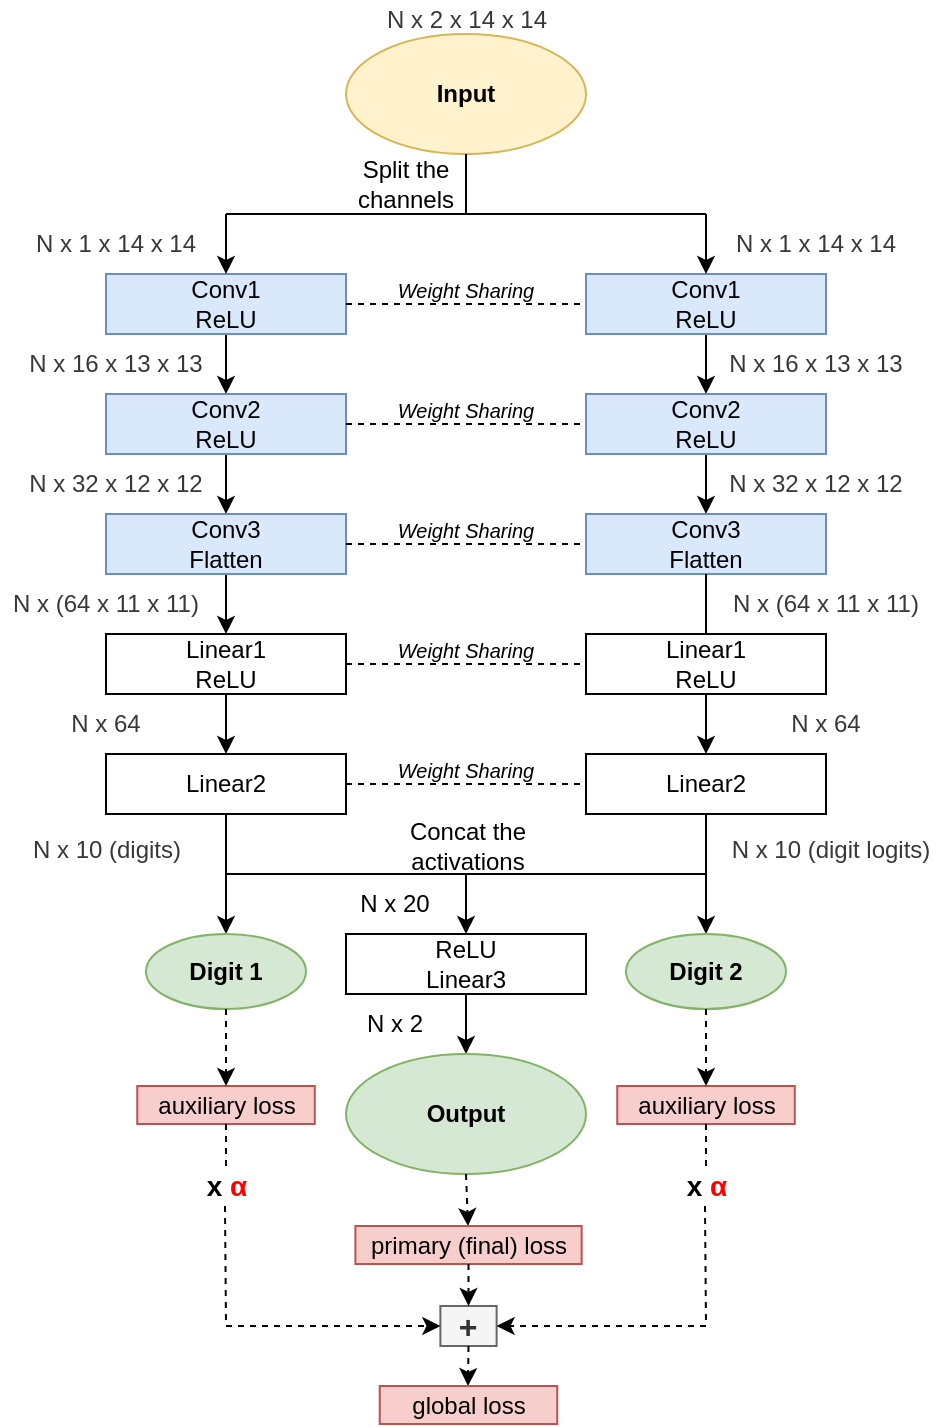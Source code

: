 <mxfile version="13.1.1" type="github">
  <diagram id="YVaPS0NW_fkGxbB0hOCl" name="Page-1">
    <mxGraphModel dx="1102" dy="538" grid="1" gridSize="10" guides="1" tooltips="1" connect="1" arrows="1" fold="1" page="1" pageScale="1" pageWidth="827" pageHeight="1169" math="0" shadow="0">
      <root>
        <mxCell id="0" />
        <mxCell id="1" parent="0" />
        <mxCell id="RyGLwnKeglVECxxGWKU3-21" value="" style="group" parent="1" vertex="1" connectable="0">
          <mxGeometry x="127.5" y="19" width="467.5" height="585" as="geometry" />
        </mxCell>
        <mxCell id="h3Otb9-q0aWc2A8WtiWL-3" value="Input" style="ellipse;whiteSpace=wrap;html=1;direction=east;fillColor=#fff2cc;strokeColor=#d6b656;fontStyle=1" parent="RyGLwnKeglVECxxGWKU3-21" vertex="1">
          <mxGeometry x="172.5" y="15" width="120" height="60" as="geometry" />
        </mxCell>
        <mxCell id="h3Otb9-q0aWc2A8WtiWL-5" value="Split the channels" style="text;html=1;strokeColor=none;fillColor=none;align=center;verticalAlign=middle;whiteSpace=wrap;rounded=0;direction=east;" parent="RyGLwnKeglVECxxGWKU3-21" vertex="1">
          <mxGeometry x="172.5" y="82.5" width="60" height="15" as="geometry" />
        </mxCell>
        <mxCell id="h3Otb9-q0aWc2A8WtiWL-14" style="edgeStyle=orthogonalEdgeStyle;rounded=0;orthogonalLoop=1;jettySize=auto;html=1;exitX=0.5;exitY=1;exitDx=0;exitDy=0;entryX=0.5;entryY=1;entryDx=0;entryDy=0;" parent="RyGLwnKeglVECxxGWKU3-21" source="h3Otb9-q0aWc2A8WtiWL-7" edge="1">
          <mxGeometry relative="1" as="geometry">
            <mxPoint x="112.5" y="195" as="targetPoint" />
          </mxGeometry>
        </mxCell>
        <mxCell id="h3Otb9-q0aWc2A8WtiWL-7" value="Conv1&lt;br&gt;ReLU" style="rounded=0;whiteSpace=wrap;html=1;direction=east;fillColor=#dae8fc;strokeColor=#6c8ebf;" parent="RyGLwnKeglVECxxGWKU3-21" vertex="1">
          <mxGeometry x="52.5" y="135.0" width="120" height="30" as="geometry" />
        </mxCell>
        <mxCell id="h3Otb9-q0aWc2A8WtiWL-8" value="" style="endArrow=none;html=1;entryX=0.5;entryY=1;entryDx=0;entryDy=0;exitX=0.5;exitY=1;exitDx=0;exitDy=0;" parent="RyGLwnKeglVECxxGWKU3-21" target="h3Otb9-q0aWc2A8WtiWL-3" edge="1">
          <mxGeometry width="50" height="50" relative="1" as="geometry">
            <mxPoint x="232.5" y="105.0" as="sourcePoint" />
            <mxPoint x="312.5" y="195" as="targetPoint" />
          </mxGeometry>
        </mxCell>
        <mxCell id="h3Otb9-q0aWc2A8WtiWL-9" value="" style="endArrow=none;html=1;" parent="RyGLwnKeglVECxxGWKU3-21" edge="1">
          <mxGeometry width="50" height="50" relative="1" as="geometry">
            <mxPoint x="112.5" y="105.0" as="sourcePoint" />
            <mxPoint x="352.5" y="105.0" as="targetPoint" />
          </mxGeometry>
        </mxCell>
        <mxCell id="h3Otb9-q0aWc2A8WtiWL-10" value="" style="endArrow=classic;html=1;" parent="RyGLwnKeglVECxxGWKU3-21" edge="1">
          <mxGeometry width="50" height="50" relative="1" as="geometry">
            <mxPoint x="112.5" y="105.0" as="sourcePoint" />
            <mxPoint x="112.5" y="135.0" as="targetPoint" />
          </mxGeometry>
        </mxCell>
        <mxCell id="h3Otb9-q0aWc2A8WtiWL-12" value="N x 1 x 14 x 14" style="text;html=1;strokeColor=none;fillColor=none;align=center;verticalAlign=middle;whiteSpace=wrap;rounded=0;direction=east;fontColor=#383838;" parent="RyGLwnKeglVECxxGWKU3-21" vertex="1">
          <mxGeometry x="12.5" y="112.5" width="90" height="15" as="geometry" />
        </mxCell>
        <mxCell id="h3Otb9-q0aWc2A8WtiWL-13" value="N x 16 x 13 x 13" style="text;html=1;strokeColor=none;fillColor=none;align=center;verticalAlign=middle;whiteSpace=wrap;rounded=0;direction=east;fontColor=#383838;" parent="RyGLwnKeglVECxxGWKU3-21" vertex="1">
          <mxGeometry x="12.5" y="172.5" width="90" height="15" as="geometry" />
        </mxCell>
        <mxCell id="h3Otb9-q0aWc2A8WtiWL-20" style="edgeStyle=orthogonalEdgeStyle;rounded=0;orthogonalLoop=1;jettySize=auto;html=1;exitX=0.5;exitY=1;exitDx=0;exitDy=0;entryX=0.5;entryY=1;entryDx=0;entryDy=0;" parent="RyGLwnKeglVECxxGWKU3-21" source="h3Otb9-q0aWc2A8WtiWL-15" edge="1">
          <mxGeometry relative="1" as="geometry">
            <mxPoint x="112.5" y="255" as="targetPoint" />
          </mxGeometry>
        </mxCell>
        <mxCell id="h3Otb9-q0aWc2A8WtiWL-15" value="Conv2&lt;br&gt;ReLU" style="rounded=0;whiteSpace=wrap;html=1;direction=east;fillColor=#dae8fc;strokeColor=#6c8ebf;" parent="RyGLwnKeglVECxxGWKU3-21" vertex="1">
          <mxGeometry x="52.5" y="195" width="120" height="30" as="geometry" />
        </mxCell>
        <mxCell id="h3Otb9-q0aWc2A8WtiWL-16" style="edgeStyle=orthogonalEdgeStyle;rounded=0;orthogonalLoop=1;jettySize=auto;html=1;exitX=0.5;exitY=1;exitDx=0;exitDy=0;" parent="RyGLwnKeglVECxxGWKU3-21" source="h3Otb9-q0aWc2A8WtiWL-7" target="h3Otb9-q0aWc2A8WtiWL-7" edge="1">
          <mxGeometry relative="1" as="geometry" />
        </mxCell>
        <mxCell id="h3Otb9-q0aWc2A8WtiWL-42" style="edgeStyle=orthogonalEdgeStyle;rounded=0;orthogonalLoop=1;jettySize=auto;html=1;exitX=0.5;exitY=1;exitDx=0;exitDy=0;entryX=0.5;entryY=1;entryDx=0;entryDy=0;" parent="RyGLwnKeglVECxxGWKU3-21" source="h3Otb9-q0aWc2A8WtiWL-21" edge="1">
          <mxGeometry relative="1" as="geometry">
            <mxPoint x="112.5" y="315" as="targetPoint" />
          </mxGeometry>
        </mxCell>
        <mxCell id="h3Otb9-q0aWc2A8WtiWL-21" value="Conv3&lt;br&gt;Flatten" style="rounded=0;whiteSpace=wrap;html=1;direction=east;fillColor=#dae8fc;strokeColor=#6c8ebf;" parent="RyGLwnKeglVECxxGWKU3-21" vertex="1">
          <mxGeometry x="52.5" y="255" width="120" height="30" as="geometry" />
        </mxCell>
        <mxCell id="h3Otb9-q0aWc2A8WtiWL-23" value="N x 32 x 12 x 12" style="text;html=1;strokeColor=none;fillColor=none;align=center;verticalAlign=middle;whiteSpace=wrap;rounded=0;direction=east;fontColor=#383838;" parent="RyGLwnKeglVECxxGWKU3-21" vertex="1">
          <mxGeometry x="12.5" y="232.5" width="90" height="15" as="geometry" />
        </mxCell>
        <mxCell id="h3Otb9-q0aWc2A8WtiWL-25" value="N x (64 x 11 x 11)" style="text;html=1;strokeColor=none;fillColor=none;align=center;verticalAlign=middle;whiteSpace=wrap;rounded=0;direction=east;fontColor=#383838;" parent="RyGLwnKeglVECxxGWKU3-21" vertex="1">
          <mxGeometry x="2.5" y="292.5" width="100" height="15" as="geometry" />
        </mxCell>
        <mxCell id="h3Otb9-q0aWc2A8WtiWL-28" style="edgeStyle=orthogonalEdgeStyle;rounded=0;orthogonalLoop=1;jettySize=auto;html=1;exitX=0.5;exitY=1;exitDx=0;exitDy=0;entryX=0.5;entryY=1;entryDx=0;entryDy=0;" parent="RyGLwnKeglVECxxGWKU3-21" source="h3Otb9-q0aWc2A8WtiWL-29" edge="1">
          <mxGeometry relative="1" as="geometry">
            <mxPoint x="352.5" y="195" as="targetPoint" />
          </mxGeometry>
        </mxCell>
        <mxCell id="h3Otb9-q0aWc2A8WtiWL-29" value="Conv1&lt;br&gt;ReLU" style="rounded=0;whiteSpace=wrap;html=1;direction=east;fillColor=#dae8fc;strokeColor=#6c8ebf;" parent="RyGLwnKeglVECxxGWKU3-21" vertex="1">
          <mxGeometry x="292.5" y="135.0" width="120" height="30" as="geometry" />
        </mxCell>
        <mxCell id="h3Otb9-q0aWc2A8WtiWL-30" value="" style="endArrow=classic;html=1;" parent="RyGLwnKeglVECxxGWKU3-21" edge="1">
          <mxGeometry width="50" height="50" relative="1" as="geometry">
            <mxPoint x="352.5" y="105.0" as="sourcePoint" />
            <mxPoint x="352.5" y="135.0" as="targetPoint" />
          </mxGeometry>
        </mxCell>
        <mxCell id="h3Otb9-q0aWc2A8WtiWL-31" value="N x 1 x 14 x 14" style="text;html=1;strokeColor=none;fillColor=none;align=center;verticalAlign=middle;whiteSpace=wrap;rounded=0;direction=east;fontColor=#383838;" parent="RyGLwnKeglVECxxGWKU3-21" vertex="1">
          <mxGeometry x="362.5" y="112.5" width="90" height="15" as="geometry" />
        </mxCell>
        <mxCell id="h3Otb9-q0aWc2A8WtiWL-32" value="N x 16 x 13 x 13" style="text;html=1;strokeColor=none;fillColor=none;align=center;verticalAlign=middle;whiteSpace=wrap;rounded=0;direction=east;fontColor=#383838;" parent="RyGLwnKeglVECxxGWKU3-21" vertex="1">
          <mxGeometry x="362.5" y="172.5" width="90" height="15" as="geometry" />
        </mxCell>
        <mxCell id="h3Otb9-q0aWc2A8WtiWL-33" style="edgeStyle=orthogonalEdgeStyle;rounded=0;orthogonalLoop=1;jettySize=auto;html=1;exitX=0.5;exitY=1;exitDx=0;exitDy=0;entryX=0.5;entryY=1;entryDx=0;entryDy=0;" parent="RyGLwnKeglVECxxGWKU3-21" source="h3Otb9-q0aWc2A8WtiWL-34" edge="1">
          <mxGeometry relative="1" as="geometry">
            <mxPoint x="352.5" y="255" as="targetPoint" />
          </mxGeometry>
        </mxCell>
        <mxCell id="h3Otb9-q0aWc2A8WtiWL-34" value="Conv2&lt;br&gt;ReLU" style="rounded=0;whiteSpace=wrap;html=1;direction=east;fillColor=#dae8fc;strokeColor=#6c8ebf;" parent="RyGLwnKeglVECxxGWKU3-21" vertex="1">
          <mxGeometry x="292.5" y="195" width="120" height="30" as="geometry" />
        </mxCell>
        <mxCell id="h3Otb9-q0aWc2A8WtiWL-35" style="edgeStyle=orthogonalEdgeStyle;rounded=0;orthogonalLoop=1;jettySize=auto;html=1;exitX=0.5;exitY=1;exitDx=0;exitDy=0;" parent="RyGLwnKeglVECxxGWKU3-21" source="h3Otb9-q0aWc2A8WtiWL-29" target="h3Otb9-q0aWc2A8WtiWL-29" edge="1">
          <mxGeometry relative="1" as="geometry" />
        </mxCell>
        <mxCell id="h3Otb9-q0aWc2A8WtiWL-36" value="Conv3&lt;br&gt;Flatten" style="rounded=0;whiteSpace=wrap;html=1;direction=east;fillColor=#dae8fc;strokeColor=#6c8ebf;" parent="RyGLwnKeglVECxxGWKU3-21" vertex="1">
          <mxGeometry x="292.5" y="255" width="120" height="30" as="geometry" />
        </mxCell>
        <mxCell id="h3Otb9-q0aWc2A8WtiWL-37" value="N x 32 x 12 x 12" style="text;html=1;strokeColor=none;fillColor=none;align=center;verticalAlign=middle;whiteSpace=wrap;rounded=0;direction=east;fontColor=#383838;" parent="RyGLwnKeglVECxxGWKU3-21" vertex="1">
          <mxGeometry x="362.5" y="232.5" width="90" height="15" as="geometry" />
        </mxCell>
        <mxCell id="h3Otb9-q0aWc2A8WtiWL-39" value="" style="endArrow=none;html=1;exitX=0.5;exitY=1;exitDx=0;exitDy=0;entryX=0.5;entryY=1;entryDx=0;entryDy=0;" parent="RyGLwnKeglVECxxGWKU3-21" source="h3Otb9-q0aWc2A8WtiWL-36" edge="1">
          <mxGeometry width="50" height="50" relative="1" as="geometry">
            <mxPoint x="502.5" y="232.5" as="sourcePoint" />
            <mxPoint x="352.5" y="315" as="targetPoint" />
          </mxGeometry>
        </mxCell>
        <mxCell id="h3Otb9-q0aWc2A8WtiWL-44" style="edgeStyle=orthogonalEdgeStyle;rounded=0;orthogonalLoop=1;jettySize=auto;html=1;exitX=0.5;exitY=1;exitDx=0;exitDy=0;entryX=0.5;entryY=1;entryDx=0;entryDy=0;" parent="RyGLwnKeglVECxxGWKU3-21" source="h3Otb9-q0aWc2A8WtiWL-43" edge="1">
          <mxGeometry relative="1" as="geometry">
            <mxPoint x="112.5" y="375" as="targetPoint" />
          </mxGeometry>
        </mxCell>
        <mxCell id="h3Otb9-q0aWc2A8WtiWL-43" value="Linear1&lt;br&gt;ReLU" style="rounded=0;whiteSpace=wrap;html=1;direction=east;" parent="RyGLwnKeglVECxxGWKU3-21" vertex="1">
          <mxGeometry x="52.5" y="315" width="120" height="30" as="geometry" />
        </mxCell>
        <mxCell id="h3Otb9-q0aWc2A8WtiWL-45" value="N x 64" style="text;html=1;strokeColor=none;fillColor=none;align=center;verticalAlign=middle;whiteSpace=wrap;rounded=0;direction=east;fontColor=#383838;" parent="RyGLwnKeglVECxxGWKU3-21" vertex="1">
          <mxGeometry x="2.5" y="352.5" width="100" height="15" as="geometry" />
        </mxCell>
        <mxCell id="h3Otb9-q0aWc2A8WtiWL-46" value="Linear2" style="rounded=0;whiteSpace=wrap;html=1;direction=east;" parent="RyGLwnKeglVECxxGWKU3-21" vertex="1">
          <mxGeometry x="52.5" y="375" width="120" height="30" as="geometry" />
        </mxCell>
        <mxCell id="h3Otb9-q0aWc2A8WtiWL-48" value="N x 10 (digits)" style="text;html=1;strokeColor=none;fillColor=none;align=center;verticalAlign=middle;whiteSpace=wrap;rounded=0;direction=east;fontColor=#383838;" parent="RyGLwnKeglVECxxGWKU3-21" vertex="1">
          <mxGeometry y="415.875" width="105" height="15" as="geometry" />
        </mxCell>
        <mxCell id="h3Otb9-q0aWc2A8WtiWL-49" value="" style="endArrow=none;html=1;exitX=0.5;exitY=1;exitDx=0;exitDy=0;entryX=0.5;entryY=1;entryDx=0;entryDy=0;" parent="RyGLwnKeglVECxxGWKU3-21" source="h3Otb9-q0aWc2A8WtiWL-46" edge="1">
          <mxGeometry width="50" height="50" relative="1" as="geometry">
            <mxPoint x="262.5" y="352.5" as="sourcePoint" />
            <mxPoint x="112.5" y="435" as="targetPoint" />
          </mxGeometry>
        </mxCell>
        <mxCell id="h3Otb9-q0aWc2A8WtiWL-50" value="N x (64 x 11 x 11)" style="text;html=1;strokeColor=none;fillColor=none;align=center;verticalAlign=middle;whiteSpace=wrap;rounded=0;direction=east;fontColor=#383838;" parent="RyGLwnKeglVECxxGWKU3-21" vertex="1">
          <mxGeometry x="362.5" y="292.5" width="100" height="15" as="geometry" />
        </mxCell>
        <mxCell id="h3Otb9-q0aWc2A8WtiWL-51" style="edgeStyle=orthogonalEdgeStyle;rounded=0;orthogonalLoop=1;jettySize=auto;html=1;exitX=0.5;exitY=1;exitDx=0;exitDy=0;entryX=0.5;entryY=1;entryDx=0;entryDy=0;" parent="RyGLwnKeglVECxxGWKU3-21" source="h3Otb9-q0aWc2A8WtiWL-52" edge="1">
          <mxGeometry relative="1" as="geometry">
            <mxPoint x="352.5" y="375" as="targetPoint" />
          </mxGeometry>
        </mxCell>
        <mxCell id="h3Otb9-q0aWc2A8WtiWL-52" value="Linear1&lt;br&gt;ReLU" style="rounded=0;whiteSpace=wrap;html=1;direction=east;" parent="RyGLwnKeglVECxxGWKU3-21" vertex="1">
          <mxGeometry x="292.5" y="315" width="120" height="30" as="geometry" />
        </mxCell>
        <mxCell id="h3Otb9-q0aWc2A8WtiWL-53" value="N x 64" style="text;html=1;strokeColor=none;fillColor=none;align=center;verticalAlign=middle;whiteSpace=wrap;rounded=0;direction=east;fontColor=#383838;" parent="RyGLwnKeglVECxxGWKU3-21" vertex="1">
          <mxGeometry x="362.5" y="352.5" width="100" height="15" as="geometry" />
        </mxCell>
        <mxCell id="h3Otb9-q0aWc2A8WtiWL-54" value="Linear2" style="rounded=0;whiteSpace=wrap;html=1;direction=east;" parent="RyGLwnKeglVECxxGWKU3-21" vertex="1">
          <mxGeometry x="292.5" y="375" width="120" height="30" as="geometry" />
        </mxCell>
        <mxCell id="h3Otb9-q0aWc2A8WtiWL-55" value="N x 10 (digit logits)" style="text;html=1;strokeColor=none;fillColor=none;align=center;verticalAlign=middle;whiteSpace=wrap;rounded=0;direction=east;fontColor=#383838;" parent="RyGLwnKeglVECxxGWKU3-21" vertex="1">
          <mxGeometry x="362.5" y="415.875" width="105" height="15" as="geometry" />
        </mxCell>
        <mxCell id="h3Otb9-q0aWc2A8WtiWL-56" value="" style="endArrow=none;html=1;exitX=0.5;exitY=1;exitDx=0;exitDy=0;entryX=0.5;entryY=1;entryDx=0;entryDy=0;" parent="RyGLwnKeglVECxxGWKU3-21" source="h3Otb9-q0aWc2A8WtiWL-54" edge="1">
          <mxGeometry width="50" height="50" relative="1" as="geometry">
            <mxPoint x="502.5" y="352.5" as="sourcePoint" />
            <mxPoint x="352.5" y="435" as="targetPoint" />
          </mxGeometry>
        </mxCell>
        <mxCell id="h3Otb9-q0aWc2A8WtiWL-58" value="" style="endArrow=none;html=1;" parent="RyGLwnKeglVECxxGWKU3-21" edge="1">
          <mxGeometry width="50" height="50" relative="1" as="geometry">
            <mxPoint x="112.5" y="435" as="sourcePoint" />
            <mxPoint x="352.5" y="435" as="targetPoint" />
          </mxGeometry>
        </mxCell>
        <mxCell id="h3Otb9-q0aWc2A8WtiWL-59" value="" style="endArrow=classic;html=1;" parent="RyGLwnKeglVECxxGWKU3-21" edge="1">
          <mxGeometry width="50" height="50" relative="1" as="geometry">
            <mxPoint x="232.5" y="435" as="sourcePoint" />
            <mxPoint x="232.5" y="465" as="targetPoint" />
          </mxGeometry>
        </mxCell>
        <mxCell id="h3Otb9-q0aWc2A8WtiWL-63" value="N x 20" style="text;html=1;strokeColor=none;fillColor=none;align=center;verticalAlign=middle;whiteSpace=wrap;rounded=0;direction=east;" parent="RyGLwnKeglVECxxGWKU3-21" vertex="1">
          <mxGeometry x="160" y="442.5" width="72.5" height="15" as="geometry" />
        </mxCell>
        <mxCell id="h3Otb9-q0aWc2A8WtiWL-64" value="ReLU&lt;br&gt;Linear3" style="rounded=0;whiteSpace=wrap;html=1;direction=east;" parent="RyGLwnKeglVECxxGWKU3-21" vertex="1">
          <mxGeometry x="172.5" y="465" width="120" height="30" as="geometry" />
        </mxCell>
        <mxCell id="h3Otb9-q0aWc2A8WtiWL-65" value="Concat the activations" style="text;html=1;strokeColor=none;fillColor=none;align=center;verticalAlign=middle;whiteSpace=wrap;rounded=0;direction=east;" parent="RyGLwnKeglVECxxGWKU3-21" vertex="1">
          <mxGeometry x="193.75" y="413.87" width="80" height="15" as="geometry" />
        </mxCell>
        <mxCell id="h3Otb9-q0aWc2A8WtiWL-66" value="" style="endArrow=classic;html=1;exitX=0.5;exitY=1;exitDx=0;exitDy=0;entryX=0.5;entryY=1;entryDx=0;entryDy=0;" parent="RyGLwnKeglVECxxGWKU3-21" source="h3Otb9-q0aWc2A8WtiWL-64" edge="1">
          <mxGeometry width="50" height="50" relative="1" as="geometry">
            <mxPoint x="262.5" y="472.5" as="sourcePoint" />
            <mxPoint x="232.5" y="525" as="targetPoint" />
          </mxGeometry>
        </mxCell>
        <mxCell id="h3Otb9-q0aWc2A8WtiWL-67" value="N x 2" style="text;html=1;strokeColor=none;fillColor=none;align=center;verticalAlign=middle;whiteSpace=wrap;rounded=0;direction=east;" parent="RyGLwnKeglVECxxGWKU3-21" vertex="1">
          <mxGeometry x="160" y="502.5" width="72.5" height="15" as="geometry" />
        </mxCell>
        <mxCell id="h3Otb9-q0aWc2A8WtiWL-70" value="Output" style="ellipse;whiteSpace=wrap;html=1;direction=east;fillColor=#d5e8d4;strokeColor=#82b366;fontStyle=1" parent="RyGLwnKeglVECxxGWKU3-21" vertex="1">
          <mxGeometry x="172.5" y="525" width="120" height="60" as="geometry" />
        </mxCell>
        <mxCell id="h3Otb9-q0aWc2A8WtiWL-71" value="&lt;span&gt;N x 2 x 14 x 14&lt;/span&gt;" style="text;html=1;align=center;verticalAlign=middle;resizable=0;points=[];autosize=1;direction=east;fontColor=#383838;" parent="RyGLwnKeglVECxxGWKU3-21" vertex="1">
          <mxGeometry x="182.5" y="-2" width="100" height="20" as="geometry" />
        </mxCell>
        <mxCell id="RyGLwnKeglVECxxGWKU3-1" value="" style="endArrow=none;dashed=1;html=1;exitX=1;exitY=0.5;exitDx=0;exitDy=0;entryX=0;entryY=0.5;entryDx=0;entryDy=0;" parent="RyGLwnKeglVECxxGWKU3-21" source="h3Otb9-q0aWc2A8WtiWL-43" target="h3Otb9-q0aWc2A8WtiWL-52" edge="1">
          <mxGeometry width="50" height="50" relative="1" as="geometry">
            <mxPoint x="262.5" y="337.5" as="sourcePoint" />
            <mxPoint x="312.5" y="300" as="targetPoint" />
          </mxGeometry>
        </mxCell>
        <mxCell id="RyGLwnKeglVECxxGWKU3-4" value="" style="endArrow=none;dashed=1;html=1;exitX=1;exitY=0.5;exitDx=0;exitDy=0;entryX=0;entryY=0.5;entryDx=0;entryDy=0;" parent="RyGLwnKeglVECxxGWKU3-21" source="h3Otb9-q0aWc2A8WtiWL-15" target="h3Otb9-q0aWc2A8WtiWL-34" edge="1">
          <mxGeometry width="50" height="50" relative="1" as="geometry">
            <mxPoint x="262.5" y="210.0" as="sourcePoint" />
            <mxPoint x="312.5" y="172.5" as="targetPoint" />
          </mxGeometry>
        </mxCell>
        <mxCell id="RyGLwnKeglVECxxGWKU3-5" value="" style="endArrow=none;dashed=1;html=1;exitX=1;exitY=0.5;exitDx=0;exitDy=0;entryX=0;entryY=0.5;entryDx=0;entryDy=0;" parent="RyGLwnKeglVECxxGWKU3-21" source="h3Otb9-q0aWc2A8WtiWL-7" target="h3Otb9-q0aWc2A8WtiWL-29" edge="1">
          <mxGeometry width="50" height="50" relative="1" as="geometry">
            <mxPoint x="262.5" y="210.0" as="sourcePoint" />
            <mxPoint x="312.5" y="172.5" as="targetPoint" />
          </mxGeometry>
        </mxCell>
        <mxCell id="RyGLwnKeglVECxxGWKU3-6" value="" style="endArrow=none;dashed=1;html=1;exitX=1;exitY=0.5;exitDx=0;exitDy=0;entryX=0;entryY=0.5;entryDx=0;entryDy=0;" parent="RyGLwnKeglVECxxGWKU3-21" source="h3Otb9-q0aWc2A8WtiWL-21" target="h3Otb9-q0aWc2A8WtiWL-36" edge="1">
          <mxGeometry width="50" height="50" relative="1" as="geometry">
            <mxPoint x="262.5" y="210.0" as="sourcePoint" />
            <mxPoint x="312.5" y="172.5" as="targetPoint" />
          </mxGeometry>
        </mxCell>
        <mxCell id="RyGLwnKeglVECxxGWKU3-7" value="" style="endArrow=none;dashed=1;html=1;exitX=1;exitY=0.5;exitDx=0;exitDy=0;entryX=0;entryY=0.5;entryDx=0;entryDy=0;" parent="RyGLwnKeglVECxxGWKU3-21" source="h3Otb9-q0aWc2A8WtiWL-46" target="h3Otb9-q0aWc2A8WtiWL-54" edge="1">
          <mxGeometry width="50" height="50" relative="1" as="geometry">
            <mxPoint x="262.5" y="337.5" as="sourcePoint" />
            <mxPoint x="312.5" y="300" as="targetPoint" />
          </mxGeometry>
        </mxCell>
        <mxCell id="RyGLwnKeglVECxxGWKU3-9" value="Weight Sharing" style="text;html=1;align=center;verticalAlign=middle;whiteSpace=wrap;rounded=0;fontStyle=2;fontSize=10;direction=east;" parent="RyGLwnKeglVECxxGWKU3-21" vertex="1">
          <mxGeometry x="187.5" y="135.0" width="90" height="15" as="geometry" />
        </mxCell>
        <mxCell id="RyGLwnKeglVECxxGWKU3-10" value="Weight Sharing" style="text;html=1;align=center;verticalAlign=middle;whiteSpace=wrap;rounded=0;fontStyle=2;fontSize=10;direction=east;" parent="RyGLwnKeglVECxxGWKU3-21" vertex="1">
          <mxGeometry x="187.5" y="195" width="90" height="15" as="geometry" />
        </mxCell>
        <mxCell id="RyGLwnKeglVECxxGWKU3-11" value="Weight Sharing" style="text;html=1;align=center;verticalAlign=middle;whiteSpace=wrap;rounded=0;fontStyle=2;fontSize=10;direction=east;" parent="RyGLwnKeglVECxxGWKU3-21" vertex="1">
          <mxGeometry x="187.5" y="255" width="90" height="15" as="geometry" />
        </mxCell>
        <mxCell id="RyGLwnKeglVECxxGWKU3-12" value="Weight Sharing" style="text;html=1;align=center;verticalAlign=middle;whiteSpace=wrap;rounded=0;fontStyle=2;fontSize=10;direction=east;" parent="RyGLwnKeglVECxxGWKU3-21" vertex="1">
          <mxGeometry x="187.5" y="315" width="90" height="15" as="geometry" />
        </mxCell>
        <mxCell id="RyGLwnKeglVECxxGWKU3-14" value="Weight Sharing" style="text;html=1;align=center;verticalAlign=middle;whiteSpace=wrap;rounded=0;fontStyle=2;fontSize=10;direction=east;" parent="RyGLwnKeglVECxxGWKU3-21" vertex="1">
          <mxGeometry x="187.5" y="375" width="90" height="15" as="geometry" />
        </mxCell>
        <mxCell id="RyGLwnKeglVECxxGWKU3-16" value="" style="endArrow=classic;html=1;fontSize=10;exitX=0.5;exitY=1;exitDx=0;exitDy=0;entryX=0.5;entryY=1;entryDx=0;entryDy=0;" parent="RyGLwnKeglVECxxGWKU3-21" source="h3Otb9-q0aWc2A8WtiWL-46" edge="1">
          <mxGeometry width="50" height="50" relative="1" as="geometry">
            <mxPoint x="262.5" y="510" as="sourcePoint" />
            <mxPoint x="112.5" y="465" as="targetPoint" />
          </mxGeometry>
        </mxCell>
        <mxCell id="RyGLwnKeglVECxxGWKU3-17" value="Digit 1" style="ellipse;whiteSpace=wrap;html=1;direction=east;fillColor=#d5e8d4;strokeColor=#82b366;fontStyle=1" parent="RyGLwnKeglVECxxGWKU3-21" vertex="1">
          <mxGeometry x="72.5" y="465" width="80" height="37.5" as="geometry" />
        </mxCell>
        <mxCell id="RyGLwnKeglVECxxGWKU3-19" value="" style="endArrow=classic;html=1;fontSize=10;exitX=0.5;exitY=1;exitDx=0;exitDy=0;entryX=0.5;entryY=1;entryDx=0;entryDy=0;" parent="RyGLwnKeglVECxxGWKU3-21" source="h3Otb9-q0aWc2A8WtiWL-54" edge="1">
          <mxGeometry width="50" height="50" relative="1" as="geometry">
            <mxPoint x="262.5" y="510" as="sourcePoint" />
            <mxPoint x="352.5" y="465" as="targetPoint" />
          </mxGeometry>
        </mxCell>
        <mxCell id="RyGLwnKeglVECxxGWKU3-20" value="Digit 2" style="ellipse;whiteSpace=wrap;html=1;direction=east;fillColor=#d5e8d4;strokeColor=#82b366;fontStyle=1" parent="RyGLwnKeglVECxxGWKU3-21" vertex="1">
          <mxGeometry x="312.5" y="465" width="80" height="37.5" as="geometry" />
        </mxCell>
        <mxCell id="IOf3N17PA3gK1ZlJ0fhI-4" value="auxiliary loss" style="rounded=0;whiteSpace=wrap;html=1;direction=east;fillColor=#f8cecc;strokeColor=#b85450;" parent="RyGLwnKeglVECxxGWKU3-21" vertex="1">
          <mxGeometry x="68.13" y="541" width="88.75" height="19" as="geometry" />
        </mxCell>
        <mxCell id="IOf3N17PA3gK1ZlJ0fhI-5" value="auxiliary loss" style="rounded=0;whiteSpace=wrap;html=1;direction=east;fillColor=#f8cecc;strokeColor=#b85450;" parent="RyGLwnKeglVECxxGWKU3-21" vertex="1">
          <mxGeometry x="308.13" y="541" width="88.75" height="19" as="geometry" />
        </mxCell>
        <mxCell id="IOf3N17PA3gK1ZlJ0fhI-2" value="" style="endArrow=classic;html=1;exitX=0.5;exitY=1;exitDx=0;exitDy=0;dashed=1;entryX=0.5;entryY=0;entryDx=0;entryDy=0;" parent="RyGLwnKeglVECxxGWKU3-21" source="RyGLwnKeglVECxxGWKU3-20" target="IOf3N17PA3gK1ZlJ0fhI-5" edge="1">
          <mxGeometry width="50" height="50" relative="1" as="geometry">
            <mxPoint x="262.5" y="641" as="sourcePoint" />
            <mxPoint x="352.5" y="531" as="targetPoint" />
          </mxGeometry>
        </mxCell>
        <mxCell id="IOf3N17PA3gK1ZlJ0fhI-3" value="" style="endArrow=classic;html=1;exitX=0.5;exitY=1;exitDx=0;exitDy=0;dashed=1;" parent="1" source="RyGLwnKeglVECxxGWKU3-17" edge="1">
          <mxGeometry width="50" height="50" relative="1" as="geometry">
            <mxPoint x="230" y="604" as="sourcePoint" />
            <mxPoint x="240" y="560" as="targetPoint" />
          </mxGeometry>
        </mxCell>
        <mxCell id="IOf3N17PA3gK1ZlJ0fhI-6" value="" style="endArrow=classic;html=1;exitX=0.5;exitY=1;exitDx=0;exitDy=0;dashed=1;" parent="1" source="h3Otb9-q0aWc2A8WtiWL-70" edge="1">
          <mxGeometry width="50" height="50" relative="1" as="geometry">
            <mxPoint x="490" y="531.5" as="sourcePoint" />
            <mxPoint x="361" y="630" as="targetPoint" />
          </mxGeometry>
        </mxCell>
        <mxCell id="IOf3N17PA3gK1ZlJ0fhI-7" value="primary (final) loss" style="rounded=0;whiteSpace=wrap;html=1;direction=east;fillColor=#f8cecc;strokeColor=#b85450;" parent="1" vertex="1">
          <mxGeometry x="304.69" y="630" width="113.13" height="19" as="geometry" />
        </mxCell>
        <mxCell id="IOf3N17PA3gK1ZlJ0fhI-9" value="" style="endArrow=none;dashed=1;html=1;exitX=0.5;exitY=1;exitDx=0;exitDy=0;" parent="1" source="IOf3N17PA3gK1ZlJ0fhI-4" edge="1">
          <mxGeometry width="50" height="50" relative="1" as="geometry">
            <mxPoint x="390" y="490" as="sourcePoint" />
            <mxPoint x="240" y="600" as="targetPoint" />
          </mxGeometry>
        </mxCell>
        <mxCell id="IOf3N17PA3gK1ZlJ0fhI-10" value="" style="endArrow=none;dashed=1;html=1;exitX=0.5;exitY=1;exitDx=0;exitDy=0;" parent="1" source="IOf3N17PA3gK1ZlJ0fhI-5" edge="1">
          <mxGeometry width="50" height="50" relative="1" as="geometry">
            <mxPoint x="250.005" y="589" as="sourcePoint" />
            <mxPoint x="480" y="600" as="targetPoint" />
          </mxGeometry>
        </mxCell>
        <mxCell id="IOf3N17PA3gK1ZlJ0fhI-13" value="&lt;font style=&quot;font-size: 16px&quot;&gt;&lt;b&gt;+&lt;/b&gt;&lt;/font&gt;" style="rounded=0;whiteSpace=wrap;html=1;fillColor=#f5f5f5;strokeColor=#666666;fontColor=#333333;" parent="1" vertex="1">
          <mxGeometry x="347.19" y="670" width="28.12" height="20" as="geometry" />
        </mxCell>
        <mxCell id="IOf3N17PA3gK1ZlJ0fhI-14" value="&lt;b&gt;&lt;span style=&quot;font-family: &amp;#34;arial&amp;#34; , sans-serif ; font-size: 14px ; text-align: left ; background-color: rgb(255 , 255 , 255)&quot;&gt;x&amp;nbsp;&lt;/span&gt;&lt;span style=&quot;font-family: &amp;#34;arial&amp;#34; , sans-serif ; font-size: 14px ; text-align: left ; background-color: rgb(255 , 255 , 255)&quot;&gt;&lt;font color=&quot;#ff0000&quot;&gt;α&lt;/font&gt;&lt;/span&gt;&lt;/b&gt;" style="text;html=1;align=center;verticalAlign=middle;resizable=0;points=[];autosize=1;" parent="1" vertex="1">
          <mxGeometry x="220" y="600" width="40" height="20" as="geometry" />
        </mxCell>
        <mxCell id="IOf3N17PA3gK1ZlJ0fhI-15" value="&lt;b&gt;&lt;span style=&quot;font-family: &amp;#34;arial&amp;#34; , sans-serif ; font-size: 14px ; text-align: left ; background-color: rgb(255 , 255 , 255)&quot;&gt;x&amp;nbsp;&lt;/span&gt;&lt;span style=&quot;font-family: &amp;#34;arial&amp;#34; , sans-serif ; font-size: 14px ; text-align: left ; background-color: rgb(255 , 255 , 255)&quot;&gt;&lt;font color=&quot;#ff0000&quot;&gt;α&lt;/font&gt;&lt;/span&gt;&lt;/b&gt;" style="text;html=1;align=center;verticalAlign=middle;resizable=0;points=[];autosize=1;" parent="1" vertex="1">
          <mxGeometry x="460" y="600" width="40" height="20" as="geometry" />
        </mxCell>
        <mxCell id="IOf3N17PA3gK1ZlJ0fhI-16" value="" style="endArrow=none;dashed=1;html=1;" parent="1" edge="1">
          <mxGeometry width="50" height="50" relative="1" as="geometry">
            <mxPoint x="479.5" y="620" as="sourcePoint" />
            <mxPoint x="480" y="680" as="targetPoint" />
          </mxGeometry>
        </mxCell>
        <mxCell id="IOf3N17PA3gK1ZlJ0fhI-17" value="" style="endArrow=classic;html=1;exitX=0.5;exitY=1;exitDx=0;exitDy=0;dashed=1;entryX=0.5;entryY=0;entryDx=0;entryDy=0;" parent="1" source="IOf3N17PA3gK1ZlJ0fhI-7" target="IOf3N17PA3gK1ZlJ0fhI-13" edge="1">
          <mxGeometry width="50" height="50" relative="1" as="geometry">
            <mxPoint x="370" y="614" as="sourcePoint" />
            <mxPoint x="371" y="640" as="targetPoint" />
          </mxGeometry>
        </mxCell>
        <mxCell id="IOf3N17PA3gK1ZlJ0fhI-18" value="" style="endArrow=classic;html=1;dashed=1;entryX=1;entryY=0.5;entryDx=0;entryDy=0;" parent="1" target="IOf3N17PA3gK1ZlJ0fhI-13" edge="1">
          <mxGeometry width="50" height="50" relative="1" as="geometry">
            <mxPoint x="480" y="680" as="sourcePoint" />
            <mxPoint x="371.25" y="680" as="targetPoint" />
          </mxGeometry>
        </mxCell>
        <mxCell id="IOf3N17PA3gK1ZlJ0fhI-19" value="" style="endArrow=classic;html=1;dashed=1;entryX=0;entryY=0.5;entryDx=0;entryDy=0;" parent="1" target="IOf3N17PA3gK1ZlJ0fhI-13" edge="1">
          <mxGeometry width="50" height="50" relative="1" as="geometry">
            <mxPoint x="240" y="680" as="sourcePoint" />
            <mxPoint x="207.5" y="760" as="targetPoint" />
          </mxGeometry>
        </mxCell>
        <mxCell id="IOf3N17PA3gK1ZlJ0fhI-20" value="" style="endArrow=none;dashed=1;html=1;" parent="1" edge="1">
          <mxGeometry width="50" height="50" relative="1" as="geometry">
            <mxPoint x="239.5" y="620" as="sourcePoint" />
            <mxPoint x="240" y="680" as="targetPoint" />
          </mxGeometry>
        </mxCell>
        <mxCell id="IOf3N17PA3gK1ZlJ0fhI-21" value="" style="endArrow=classic;html=1;dashed=1;exitX=0.5;exitY=1;exitDx=0;exitDy=0;" parent="1" source="IOf3N17PA3gK1ZlJ0fhI-13" edge="1">
          <mxGeometry width="50" height="50" relative="1" as="geometry">
            <mxPoint x="368.75" y="740" as="sourcePoint" />
            <mxPoint x="361" y="710" as="targetPoint" />
          </mxGeometry>
        </mxCell>
        <mxCell id="IOf3N17PA3gK1ZlJ0fhI-22" value="global loss" style="rounded=0;whiteSpace=wrap;html=1;direction=east;fillColor=#f8cecc;strokeColor=#b85450;" parent="1" vertex="1">
          <mxGeometry x="316.87" y="710" width="88.75" height="19" as="geometry" />
        </mxCell>
      </root>
    </mxGraphModel>
  </diagram>
</mxfile>
